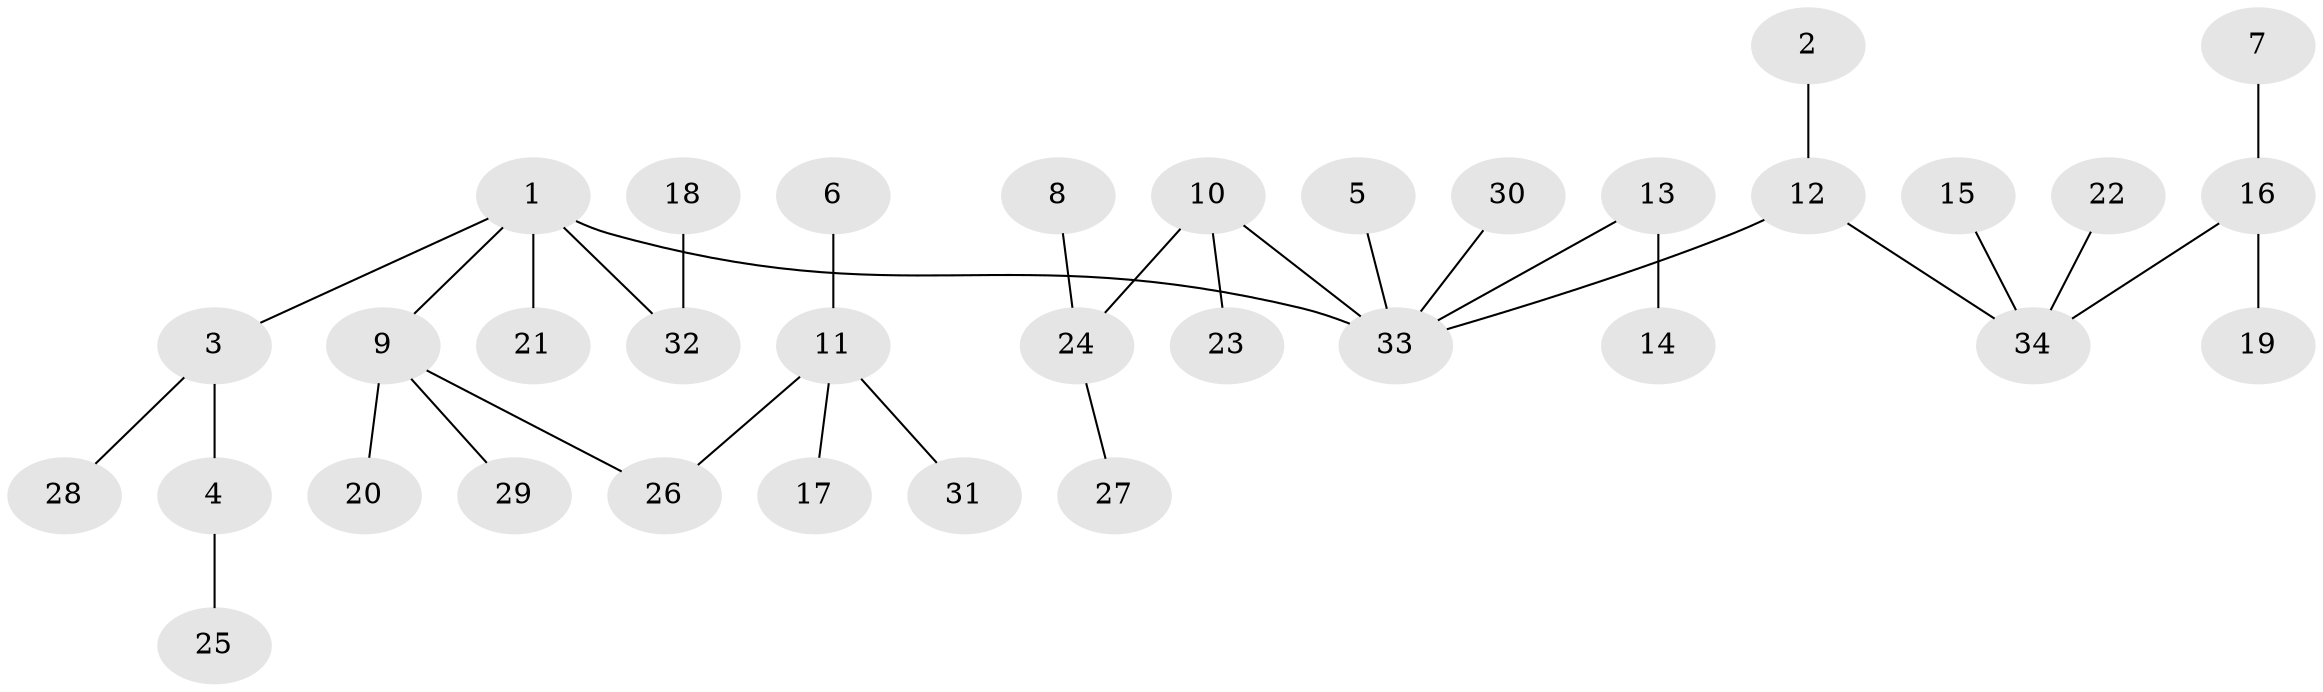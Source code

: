// original degree distribution, {4: 0.08823529411764706, 3: 0.11764705882352941, 5: 0.029411764705882353, 7: 0.014705882352941176, 2: 0.2647058823529412, 1: 0.4852941176470588}
// Generated by graph-tools (version 1.1) at 2025/50/03/09/25 03:50:24]
// undirected, 34 vertices, 33 edges
graph export_dot {
graph [start="1"]
  node [color=gray90,style=filled];
  1;
  2;
  3;
  4;
  5;
  6;
  7;
  8;
  9;
  10;
  11;
  12;
  13;
  14;
  15;
  16;
  17;
  18;
  19;
  20;
  21;
  22;
  23;
  24;
  25;
  26;
  27;
  28;
  29;
  30;
  31;
  32;
  33;
  34;
  1 -- 3 [weight=1.0];
  1 -- 9 [weight=1.0];
  1 -- 21 [weight=1.0];
  1 -- 32 [weight=1.0];
  1 -- 33 [weight=1.0];
  2 -- 12 [weight=1.0];
  3 -- 4 [weight=1.0];
  3 -- 28 [weight=1.0];
  4 -- 25 [weight=1.0];
  5 -- 33 [weight=1.0];
  6 -- 11 [weight=1.0];
  7 -- 16 [weight=1.0];
  8 -- 24 [weight=1.0];
  9 -- 20 [weight=1.0];
  9 -- 26 [weight=1.0];
  9 -- 29 [weight=1.0];
  10 -- 23 [weight=1.0];
  10 -- 24 [weight=1.0];
  10 -- 33 [weight=1.0];
  11 -- 17 [weight=1.0];
  11 -- 26 [weight=1.0];
  11 -- 31 [weight=1.0];
  12 -- 33 [weight=1.0];
  12 -- 34 [weight=1.0];
  13 -- 14 [weight=1.0];
  13 -- 33 [weight=1.0];
  15 -- 34 [weight=1.0];
  16 -- 19 [weight=1.0];
  16 -- 34 [weight=1.0];
  18 -- 32 [weight=1.0];
  22 -- 34 [weight=1.0];
  24 -- 27 [weight=1.0];
  30 -- 33 [weight=1.0];
}
